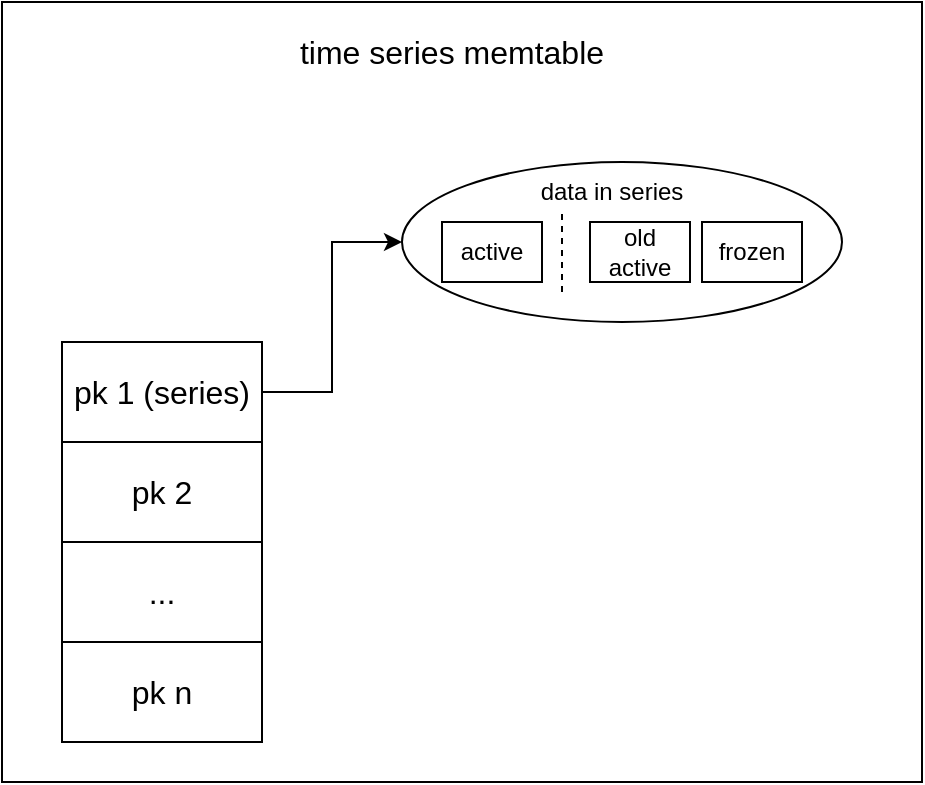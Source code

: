 <mxfile version="22.0.4" type="github">
  <diagram name="第 1 页" id="qJaP09IFYJL46MVruwZU">
    <mxGraphModel dx="1222" dy="659" grid="1" gridSize="10" guides="1" tooltips="1" connect="1" arrows="1" fold="1" page="1" pageScale="1" pageWidth="827" pageHeight="1169" math="0" shadow="0">
      <root>
        <mxCell id="0" />
        <mxCell id="1" parent="0" />
        <mxCell id="Rqkn9ibrM2QYl1OGiI2O-19" value="" style="rounded=0;whiteSpace=wrap;html=1;" vertex="1" parent="1">
          <mxGeometry x="80" y="80" width="460" height="390" as="geometry" />
        </mxCell>
        <mxCell id="Rqkn9ibrM2QYl1OGiI2O-13" value="" style="ellipse;whiteSpace=wrap;html=1;" vertex="1" parent="1">
          <mxGeometry x="280" y="160" width="220" height="80" as="geometry" />
        </mxCell>
        <mxCell id="Rqkn9ibrM2QYl1OGiI2O-15" style="edgeStyle=orthogonalEdgeStyle;rounded=0;orthogonalLoop=1;jettySize=auto;html=1;exitX=1;exitY=0.5;exitDx=0;exitDy=0;entryX=0;entryY=0.5;entryDx=0;entryDy=0;" edge="1" parent="1" source="Rqkn9ibrM2QYl1OGiI2O-1" target="Rqkn9ibrM2QYl1OGiI2O-13">
          <mxGeometry relative="1" as="geometry" />
        </mxCell>
        <mxCell id="Rqkn9ibrM2QYl1OGiI2O-1" value="&lt;font style=&quot;font-size: 16px;&quot;&gt;pk 1 (series)&lt;/font&gt;" style="rounded=0;whiteSpace=wrap;html=1;" vertex="1" parent="1">
          <mxGeometry x="110" y="250" width="100" height="50" as="geometry" />
        </mxCell>
        <mxCell id="Rqkn9ibrM2QYl1OGiI2O-3" value="&lt;font style=&quot;font-size: 16px;&quot;&gt;pk 2&lt;/font&gt;" style="rounded=0;whiteSpace=wrap;html=1;" vertex="1" parent="1">
          <mxGeometry x="110" y="300" width="100" height="50" as="geometry" />
        </mxCell>
        <mxCell id="Rqkn9ibrM2QYl1OGiI2O-4" value="&lt;font style=&quot;font-size: 16px;&quot;&gt;...&lt;/font&gt;" style="rounded=0;whiteSpace=wrap;html=1;" vertex="1" parent="1">
          <mxGeometry x="110" y="350" width="100" height="50" as="geometry" />
        </mxCell>
        <mxCell id="Rqkn9ibrM2QYl1OGiI2O-5" value="&lt;font style=&quot;font-size: 16px;&quot;&gt;pk n&lt;/font&gt;" style="rounded=0;whiteSpace=wrap;html=1;" vertex="1" parent="1">
          <mxGeometry x="110" y="400" width="100" height="50" as="geometry" />
        </mxCell>
        <mxCell id="Rqkn9ibrM2QYl1OGiI2O-10" value="&lt;div&gt;old&lt;/div&gt;&lt;div&gt;active&lt;br&gt;&lt;/div&gt;" style="rounded=0;whiteSpace=wrap;html=1;" vertex="1" parent="1">
          <mxGeometry x="374" y="190" width="50" height="30" as="geometry" />
        </mxCell>
        <mxCell id="Rqkn9ibrM2QYl1OGiI2O-11" value="frozen" style="rounded=0;whiteSpace=wrap;html=1;" vertex="1" parent="1">
          <mxGeometry x="430" y="190" width="50" height="30" as="geometry" />
        </mxCell>
        <mxCell id="Rqkn9ibrM2QYl1OGiI2O-12" value="active" style="rounded=0;whiteSpace=wrap;html=1;" vertex="1" parent="1">
          <mxGeometry x="300" y="190" width="50" height="30" as="geometry" />
        </mxCell>
        <mxCell id="Rqkn9ibrM2QYl1OGiI2O-14" value="data in series" style="text;html=1;strokeColor=none;fillColor=none;align=center;verticalAlign=middle;whiteSpace=wrap;rounded=0;" vertex="1" parent="1">
          <mxGeometry x="340" y="160" width="90" height="30" as="geometry" />
        </mxCell>
        <mxCell id="Rqkn9ibrM2QYl1OGiI2O-17" value="" style="endArrow=none;dashed=1;html=1;rounded=0;" edge="1" parent="1">
          <mxGeometry width="50" height="50" relative="1" as="geometry">
            <mxPoint x="360" y="225" as="sourcePoint" />
            <mxPoint x="360" y="185" as="targetPoint" />
          </mxGeometry>
        </mxCell>
        <mxCell id="Rqkn9ibrM2QYl1OGiI2O-20" value="&lt;font style=&quot;font-size: 16px;&quot;&gt;time series memtable&lt;/font&gt;" style="text;html=1;strokeColor=none;fillColor=none;align=center;verticalAlign=middle;whiteSpace=wrap;rounded=0;" vertex="1" parent="1">
          <mxGeometry x="220" y="90" width="170" height="30" as="geometry" />
        </mxCell>
      </root>
    </mxGraphModel>
  </diagram>
</mxfile>
